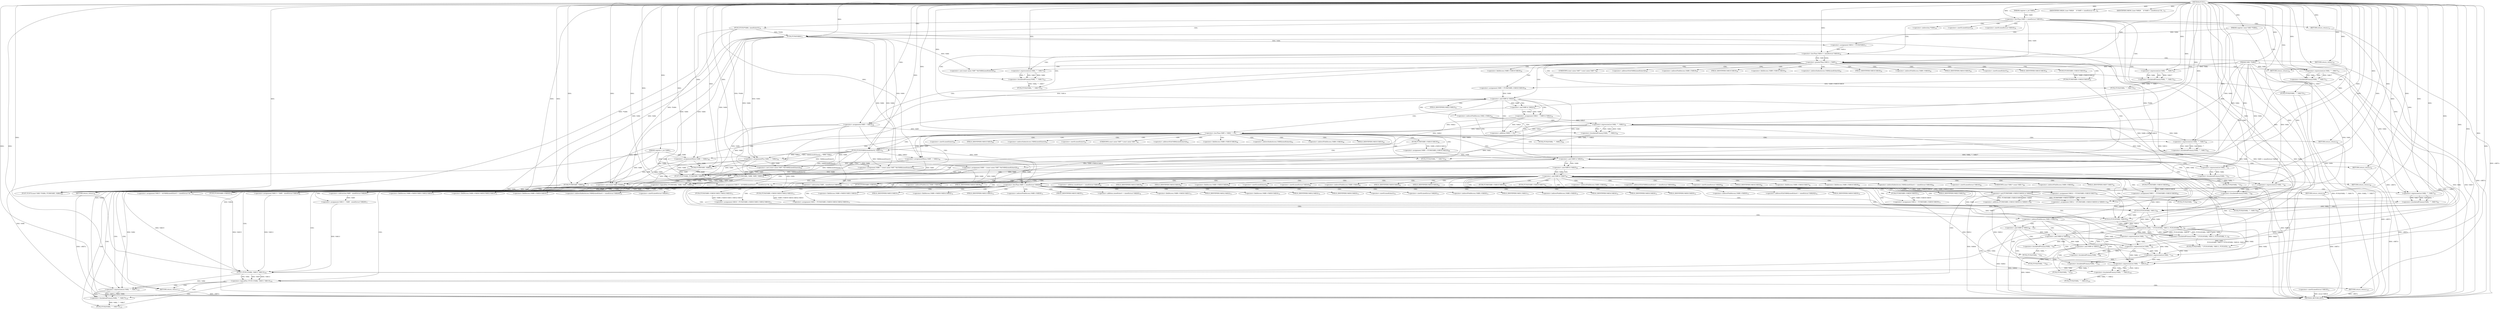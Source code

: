 digraph "FUN1" {  
"8" [label = <(METHOD,FUN1)<SUB>1</SUB>> ]
"402" [label = <(METHOD_RETURN,ANY)<SUB>1</SUB>> ]
"9" [label = <(PARAM,VAR1 *VAR2)<SUB>1</SUB>> ]
"10" [label = <(PARAM,register const VAR3 *VAR4)<SUB>2</SUB>> ]
"11" [label = <(PARAM,register u_int VAR5)<SUB>2</SUB>> ]
"12" [label = <(PARAM,register u_int VAR6)<SUB>3</SUB>> ]
"35" [label = <(FUN3,FUN3(*VAR4, sizeof(short)))<SUB>16</SUB>> ]
"40" [label = <(&lt;operator&gt;.assignment,VAR14 = FUN4(VAR4))<SUB>17</SUB>> ]
"69" [label = <(&lt;operator&gt;.assignment,VAR5 = VAR14)<SUB>26</SUB>> ]
"72" [label = <(&lt;operator&gt;.assignment,VAR8 = (const union VAR7 *)&amp;(VAR4[sizeof(short)]))<SUB>28</SUB>> ]
"81" [label = <(FUN5,FUN5(VAR8-&gt;VAR18.VAR19))<SUB>29</SUB>> ]
"87" [label = <(&lt;operator&gt;.assignment,VAR9 = FUN6(VAR8-&gt;VAR18.VAR19))<SUB>30</SUB>> ]
"332" [label = <(FUN2,FUN2((VAR2, &quot;&quot;,
			FUN10(VAR2, VAR11), FUN10(VA...)<SUB>93</SUB>> ]
"393" [label = <(RETURN,return;,return;)<SUB>107</SUB>> ]
"395" [label = <(FUN2,FUN2((VAR2, &quot;&quot;, VAR17)))<SUB>110</SUB>> ]
"401" [label = <(RETURN,return;,return;)<SUB>111</SUB>> ]
"23" [label = <(&lt;operator&gt;.lessThan,VAR5 &lt; sizeof(struct VAR16))<SUB>11</SUB>> ]
"45" [label = <(&lt;operator&gt;.lessThan,VAR14 &lt; sizeof(struct VAR16))<SUB>18</SUB>> ]
"58" [label = <(&lt;operator&gt;.greaterThan,VAR14 &gt; VAR5)<SUB>22</SUB>> ]
"96" [label = <(&lt;operator&gt;.and,VAR9 &amp; VAR20)<SUB>32</SUB>> ]
"164" [label = <(&lt;operator&gt;.and,VAR9 &amp; VAR24)<SUB>51</SUB>> ]
"180" [label = <(&lt;operator&gt;.and,VAR9 &amp; VAR25)<SUB>58</SUB>> ]
"195" [label = <(&lt;operator&gt;.and,VAR9 &amp; VAR27)<SUB>64</SUB>> ]
"386" [label = <(&lt;operator&gt;.logicalNot,!FUN11(VAR2, VAR15, VAR13))<SUB>105</SUB>> ]
"28" [label = <(FUN2,FUN2((VAR2, &quot;&quot;, VAR17)))<SUB>12</SUB>> ]
"34" [label = <(RETURN,return;,return;)<SUB>13</SUB>> ]
"42" [label = <(FUN4,FUN4(VAR4))<SUB>17</SUB>> ]
"50" [label = <(FUN2,FUN2((VAR2, &quot;&quot;, VAR17)))<SUB>19</SUB>> ]
"56" [label = <(RETURN,return;,return;)<SUB>20</SUB>> ]
"62" [label = <(FUN2,FUN2((VAR2, &quot;&quot;, VAR17)))<SUB>23</SUB>> ]
"68" [label = <(RETURN,return;,return;)<SUB>24</SUB>> ]
"74" [label = <(&lt;operator&gt;.cast,(const union VAR7 *)&amp;(VAR4[sizeof(short)]))<SUB>28</SUB>> ]
"89" [label = <(FUN6,FUN6(VAR8-&gt;VAR18.VAR19))<SUB>30</SUB>> ]
"101" [label = <(&lt;operator&gt;.assignment,VAR21 = VAR9 &amp; VAR22)<SUB>34</SUB>> ]
"131" [label = <(FUN3,FUN3(VAR4[sizeof(short)], VAR21))<SUB>41</SUB>> ]
"137" [label = <(&lt;operator&gt;.assignmentPlus,VAR4 += VAR21)<SUB>42</SUB>> ]
"140" [label = <(&lt;operator&gt;.assignmentMinus,VAR5 -= VAR21)<SUB>43</SUB>> ]
"143" [label = <(&lt;operator&gt;.assignmentMinus,VAR6 -= VAR21)<SUB>44</SUB>> ]
"146" [label = <(&lt;operator&gt;.assignment,VAR8 = (const union VAR7 *)&amp;(VAR4[sizeof(short)]))<SUB>45</SUB>> ]
"155" [label = <(&lt;operator&gt;.assignment,VAR9 = FUN6(VAR8-&gt;VAR18.VAR19))<SUB>48</SUB>> ]
"168" [label = <(FUN2,FUN2((VAR2, &quot;&quot;)))<SUB>52</SUB>> ]
"173" [label = <(FUN7,FUN7(VAR4, FUN8(VAR5, VAR6)))<SUB>53</SUB>> ]
"178" [label = <(RETURN,return;,return;)<SUB>54</SUB>> ]
"193" [label = <(RETURN,return;,return;)<SUB>61</SUB>> ]
"200" [label = <(IDENTIFIER,VAR28,{
	case VAR28:
	    if (VAR5 &lt; sizeof(struct VA...)<SUB>65</SUB>> ]
"214" [label = <(FUN5,FUN5(VAR8-&gt;VAR30))<SUB>70</SUB>> ]
"218" [label = <(&lt;operator&gt;.assignment,VAR10 =
		FUN4(VAR8-&gt;VAR30.VAR31.VAR32.VAR33))<SUB>71</SUB>> ]
"230" [label = <(&lt;operator&gt;.assignment,VAR11 =
		FUN4(VAR8-&gt;VAR30.VAR34.VAR32.VAR33))<SUB>73</SUB>> ]
"242" [label = <(&lt;operator&gt;.assignment,VAR12 = FUN6(VAR8-&gt;VAR30.VAR35))<SUB>75</SUB>> ]
"250" [label = <(&lt;operator&gt;.assignment,VAR15 = &amp;(VAR4[sizeof(short) + sizeof(struct VA...)<SUB>76</SUB>> ]
"260" [label = <(&lt;operator&gt;.assignment,VAR13 = VAR5 - sizeof(struct VAR29))<SUB>77</SUB>> ]
"268" [label = <(IDENTIFIER,VAR36,{
	case VAR28:
	    if (VAR5 &lt; sizeof(struct VA...)<SUB>79</SUB>> ]
"269" [label = <(FUN5,FUN5(VAR8-&gt;VAR18))<SUB>80</SUB>> ]
"273" [label = <(&lt;operator&gt;.assignment,VAR10 = FUN4(VAR8-&gt;VAR18.VAR37))<SUB>81</SUB>> ]
"281" [label = <(&lt;operator&gt;.assignment,VAR11 = FUN4(VAR8-&gt;VAR18.VAR38))<SUB>82</SUB>> ]
"289" [label = <(&lt;operator&gt;.assignment,VAR12 = (FUN6(VAR8-&gt;VAR18.VAR39) &amp; VAR40)+1)<SUB>83</SUB>> ]
"301" [label = <(&lt;operator&gt;.assignment,VAR15 = &amp;(VAR4[sizeof(short) + sizeof(struct VA...)<SUB>84</SUB>> ]
"311" [label = <(&lt;operator&gt;.assignment,VAR13 = VAR5 - sizeof(struct VAR16))<SUB>85</SUB>> ]
"319" [label = <(FUN2,FUN2((VAR2, &quot;&quot;)))<SUB>88</SUB>> ]
"324" [label = <(FUN7,FUN7((const VAR3 *)VAR4, FUN8(VAR5, VAR6)))<SUB>89</SUB>> ]
"331" [label = <(RETURN,return;,return;)<SUB>90</SUB>> ]
"333" [label = <(&lt;operator&gt;.bracketedPrimary,(VAR2, &quot;&quot;,
			FUN10(VAR2, VAR11), FUN10(VAR2, V...)<SUB>93</SUB>> ]
"379" [label = <(FUN2,FUN2((VAR2, &quot;&quot;, VAR12)))<SUB>102</SUB>> ]
"396" [label = <(&lt;operator&gt;.bracketedPrimary,(VAR2, &quot;&quot;, VAR17))<SUB>110</SUB>> ]
"25" [label = <(&lt;operator&gt;.sizeOf,sizeof(struct VAR16))<SUB>11</SUB>> ]
"118" [label = <(&lt;operator&gt;.lessThan,VAR5 &lt; VAR21 + 2)<SUB>37</SUB>> ]
"185" [label = <(&lt;operator&gt;.logicalNot,!FUN9(VAR2, VAR8, VAR5, VAR6))<SUB>59</SUB>> ]
"202" [label = <(&lt;operator&gt;.lessThan,VAR5 &lt; sizeof(struct VAR29))<SUB>66</SUB>> ]
"334" [label = <(&lt;operator&gt;.expressionList,VAR2, &quot;&quot;,
			FUN10(VAR2, VAR11), FUN10(VAR2, VA...)<SUB>93</SUB>> ]
"350" [label = <(&lt;operator&gt;.and,VAR9 &amp; VAR41)<SUB>96</SUB>> ]
"360" [label = <(&lt;operator&gt;.and,VAR9 &amp; VAR42)<SUB>98</SUB>> ]
"370" [label = <(&lt;operator&gt;.and,VAR9 &amp; VAR43)<SUB>100</SUB>> ]
"387" [label = <(FUN11,FUN11(VAR2, VAR15, VAR13))<SUB>105</SUB>> ]
"397" [label = <(&lt;operator&gt;.expressionList,VAR2, &quot;&quot;, VAR17)<SUB>110</SUB>> ]
"29" [label = <(&lt;operator&gt;.bracketedPrimary,(VAR2, &quot;&quot;, VAR17))<SUB>12</SUB>> ]
"51" [label = <(&lt;operator&gt;.bracketedPrimary,(VAR2, &quot;&quot;, VAR17))<SUB>19</SUB>> ]
"63" [label = <(&lt;operator&gt;.bracketedPrimary,(VAR2, &quot;&quot;, VAR17))<SUB>23</SUB>> ]
"103" [label = <(&lt;operator&gt;.and,VAR9 &amp; VAR22)<SUB>34</SUB>> ]
"111" [label = <(FUN2,FUN2((VAR2, &quot;&quot;, VAR21)))<SUB>36</SUB>> ]
"124" [label = <(FUN2,FUN2((VAR2, &quot;&quot;, VAR17)))<SUB>38</SUB>> ]
"130" [label = <(RETURN,return;,return;)<SUB>39</SUB>> ]
"148" [label = <(&lt;operator&gt;.cast,(const union VAR7 *)&amp;(VAR4[sizeof(short)]))<SUB>45</SUB>> ]
"157" [label = <(FUN6,FUN6(VAR8-&gt;VAR18.VAR19))<SUB>48</SUB>> ]
"169" [label = <(&lt;operator&gt;.bracketedPrimary,(VAR2, &quot;&quot;))<SUB>52</SUB>> ]
"175" [label = <(FUN8,FUN8(VAR5, VAR6))<SUB>53</SUB>> ]
"207" [label = <(FUN2,FUN2((VAR2, &quot;&quot;, VAR17)))<SUB>67</SUB>> ]
"213" [label = <(RETURN,return;,return;)<SUB>68</SUB>> ]
"220" [label = <(FUN4,FUN4(VAR8-&gt;VAR30.VAR31.VAR32.VAR33))<SUB>72</SUB>> ]
"232" [label = <(FUN4,FUN4(VAR8-&gt;VAR30.VAR34.VAR32.VAR33))<SUB>74</SUB>> ]
"244" [label = <(FUN6,FUN6(VAR8-&gt;VAR30.VAR35))<SUB>75</SUB>> ]
"262" [label = <(&lt;operator&gt;.subtraction,VAR5 - sizeof(struct VAR29))<SUB>77</SUB>> ]
"275" [label = <(FUN4,FUN4(VAR8-&gt;VAR18.VAR37))<SUB>81</SUB>> ]
"283" [label = <(FUN4,FUN4(VAR8-&gt;VAR18.VAR38))<SUB>82</SUB>> ]
"291" [label = <(&lt;operator&gt;.addition,(FUN6(VAR8-&gt;VAR18.VAR39) &amp; VAR40)+1)<SUB>83</SUB>> ]
"313" [label = <(&lt;operator&gt;.subtraction,VAR5 - sizeof(struct VAR16))<SUB>85</SUB>> ]
"320" [label = <(&lt;operator&gt;.bracketedPrimary,(VAR2, &quot;&quot;))<SUB>88</SUB>> ]
"325" [label = <(&lt;operator&gt;.cast,(const VAR3 *)VAR4)<SUB>89</SUB>> ]
"328" [label = <(FUN8,FUN8(VAR5, VAR6))<SUB>89</SUB>> ]
"337" [label = <(FUN10,FUN10(VAR2, VAR11))<SUB>94</SUB>> ]
"340" [label = <(FUN10,FUN10(VAR2, VAR10))<SUB>94</SUB>> ]
"354" [label = <(FUN2,FUN2((VAR2, &quot;&quot;)))<SUB>97</SUB>> ]
"364" [label = <(FUN2,FUN2((VAR2, &quot;&quot;)))<SUB>99</SUB>> ]
"374" [label = <(FUN2,FUN2((VAR2, &quot;&quot;)))<SUB>101</SUB>> ]
"380" [label = <(&lt;operator&gt;.bracketedPrimary,(VAR2, &quot;&quot;, VAR12))<SUB>102</SUB>> ]
"30" [label = <(&lt;operator&gt;.expressionList,VAR2, &quot;&quot;, VAR17)<SUB>12</SUB>> ]
"52" [label = <(&lt;operator&gt;.expressionList,VAR2, &quot;&quot;, VAR17)<SUB>19</SUB>> ]
"64" [label = <(&lt;operator&gt;.expressionList,VAR2, &quot;&quot;, VAR17)<SUB>23</SUB>> ]
"120" [label = <(&lt;operator&gt;.addition,VAR21 + 2)<SUB>37</SUB>> ]
"170" [label = <(&lt;operator&gt;.expressionList,VAR2, &quot;&quot;)<SUB>52</SUB>> ]
"186" [label = <(FUN9,FUN9(VAR2, VAR8, VAR5, VAR6))<SUB>59</SUB>> ]
"292" [label = <(&lt;operator&gt;.and,FUN6(VAR8-&gt;VAR18.VAR39) &amp; VAR40)<SUB>83</SUB>> ]
"321" [label = <(&lt;operator&gt;.expressionList,VAR2, &quot;&quot;)<SUB>88</SUB>> ]
"381" [label = <(&lt;operator&gt;.expressionList,VAR2, &quot;&quot;, VAR12)<SUB>102</SUB>> ]
"112" [label = <(&lt;operator&gt;.bracketedPrimary,(VAR2, &quot;&quot;, VAR21))<SUB>36</SUB>> ]
"125" [label = <(&lt;operator&gt;.bracketedPrimary,(VAR2, &quot;&quot;, VAR17))<SUB>38</SUB>> ]
"208" [label = <(&lt;operator&gt;.bracketedPrimary,(VAR2, &quot;&quot;, VAR17))<SUB>67</SUB>> ]
"293" [label = <(FUN6,FUN6(VAR8-&gt;VAR18.VAR39))<SUB>83</SUB>> ]
"355" [label = <(&lt;operator&gt;.bracketedPrimary,(VAR2, &quot;&quot;))<SUB>97</SUB>> ]
"365" [label = <(&lt;operator&gt;.bracketedPrimary,(VAR2, &quot;&quot;))<SUB>99</SUB>> ]
"375" [label = <(&lt;operator&gt;.bracketedPrimary,(VAR2, &quot;&quot;))<SUB>101</SUB>> ]
"113" [label = <(&lt;operator&gt;.expressionList,VAR2, &quot;&quot;, VAR21)<SUB>36</SUB>> ]
"126" [label = <(&lt;operator&gt;.expressionList,VAR2, &quot;&quot;, VAR17)<SUB>38</SUB>> ]
"209" [label = <(&lt;operator&gt;.expressionList,VAR2, &quot;&quot;, VAR17)<SUB>67</SUB>> ]
"356" [label = <(&lt;operator&gt;.expressionList,VAR2, &quot;&quot;)<SUB>97</SUB>> ]
"366" [label = <(&lt;operator&gt;.expressionList,VAR2, &quot;&quot;)<SUB>99</SUB>> ]
"376" [label = <(&lt;operator&gt;.expressionList,VAR2, &quot;&quot;)<SUB>101</SUB>> ]
"36" [label = <(&lt;operator&gt;.indirection,*VAR4)<SUB>16</SUB>> ]
"38" [label = <(&lt;operator&gt;.sizeOf,sizeof(short))<SUB>16</SUB>> ]
"82" [label = <(&lt;operator&gt;.fieldAccess,VAR8-&gt;VAR18.VAR19)<SUB>29</SUB>> ]
"345" [label = <(&lt;operator&gt;.indirectFieldAccess,VAR2-&gt;VAR23)<SUB>95</SUB>> ]
"47" [label = <(&lt;operator&gt;.sizeOf,sizeof(struct VAR16))<SUB>18</SUB>> ]
"75" [label = <(UNKNOWN,const union VAR7 *,const union VAR7 *)<SUB>28</SUB>> ]
"76" [label = <(&lt;operator&gt;.addressOf,&amp;(VAR4[sizeof(short)]))<SUB>28</SUB>> ]
"83" [label = <(&lt;operator&gt;.indirectFieldAccess,VAR8-&gt;VAR18)<SUB>29</SUB>> ]
"86" [label = <(FIELD_IDENTIFIER,VAR19,VAR19)<SUB>29</SUB>> ]
"90" [label = <(&lt;operator&gt;.fieldAccess,VAR8-&gt;VAR18.VAR19)<SUB>30</SUB>> ]
"347" [label = <(FIELD_IDENTIFIER,VAR23,VAR23)<SUB>95</SUB>> ]
"77" [label = <(&lt;operator&gt;.indirectIndexAccess,VAR4[sizeof(short)])<SUB>28</SUB>> ]
"85" [label = <(FIELD_IDENTIFIER,VAR18,VAR18)<SUB>29</SUB>> ]
"91" [label = <(&lt;operator&gt;.indirectFieldAccess,VAR8-&gt;VAR18)<SUB>30</SUB>> ]
"94" [label = <(FIELD_IDENTIFIER,VAR19,VAR19)<SUB>30</SUB>> ]
"107" [label = <(&lt;operator&gt;.indirectFieldAccess,VAR2-&gt;VAR23)<SUB>35</SUB>> ]
"132" [label = <(&lt;operator&gt;.indirectIndexAccess,VAR4[sizeof(short)])<SUB>41</SUB>> ]
"215" [label = <(&lt;operator&gt;.indirectFieldAccess,VAR8-&gt;VAR30)<SUB>70</SUB>> ]
"252" [label = <(&lt;operator&gt;.addressOf,&amp;(VAR4[sizeof(short) + sizeof(struct VAR29)]))<SUB>76</SUB>> ]
"270" [label = <(&lt;operator&gt;.indirectFieldAccess,VAR8-&gt;VAR18)<SUB>80</SUB>> ]
"303" [label = <(&lt;operator&gt;.addressOf,&amp;(VAR4[sizeof(short) + sizeof(struct VAR16)]))<SUB>84</SUB>> ]
"79" [label = <(&lt;operator&gt;.sizeOf,sizeof(short))<SUB>28</SUB>> ]
"93" [label = <(FIELD_IDENTIFIER,VAR18,VAR18)<SUB>30</SUB>> ]
"109" [label = <(FIELD_IDENTIFIER,VAR23,VAR23)<SUB>35</SUB>> ]
"134" [label = <(&lt;operator&gt;.sizeOf,sizeof(short))<SUB>41</SUB>> ]
"149" [label = <(UNKNOWN,const union VAR7 *,const union VAR7 *)<SUB>45</SUB>> ]
"150" [label = <(&lt;operator&gt;.addressOf,&amp;(VAR4[sizeof(short)]))<SUB>45</SUB>> ]
"158" [label = <(&lt;operator&gt;.fieldAccess,VAR8-&gt;VAR18.VAR19)<SUB>48</SUB>> ]
"204" [label = <(&lt;operator&gt;.sizeOf,sizeof(struct VAR29))<SUB>66</SUB>> ]
"217" [label = <(FIELD_IDENTIFIER,VAR30,VAR30)<SUB>70</SUB>> ]
"221" [label = <(&lt;operator&gt;.fieldAccess,VAR8-&gt;VAR30.VAR31.VAR32.VAR33)<SUB>72</SUB>> ]
"233" [label = <(&lt;operator&gt;.fieldAccess,VAR8-&gt;VAR30.VAR34.VAR32.VAR33)<SUB>74</SUB>> ]
"245" [label = <(&lt;operator&gt;.fieldAccess,VAR8-&gt;VAR30.VAR35)<SUB>75</SUB>> ]
"253" [label = <(&lt;operator&gt;.indirectIndexAccess,VAR4[sizeof(short) + sizeof(struct VAR29)])<SUB>76</SUB>> ]
"264" [label = <(&lt;operator&gt;.sizeOf,sizeof(struct VAR29))<SUB>77</SUB>> ]
"272" [label = <(FIELD_IDENTIFIER,VAR18,VAR18)<SUB>80</SUB>> ]
"276" [label = <(&lt;operator&gt;.fieldAccess,VAR8-&gt;VAR18.VAR37)<SUB>81</SUB>> ]
"284" [label = <(&lt;operator&gt;.fieldAccess,VAR8-&gt;VAR18.VAR38)<SUB>82</SUB>> ]
"304" [label = <(&lt;operator&gt;.indirectIndexAccess,VAR4[sizeof(short) + sizeof(struct VAR16)])<SUB>84</SUB>> ]
"315" [label = <(&lt;operator&gt;.sizeOf,sizeof(struct VAR16))<SUB>85</SUB>> ]
"326" [label = <(UNKNOWN,const VAR3 *,const VAR3 *)<SUB>89</SUB>> ]
"151" [label = <(&lt;operator&gt;.indirectIndexAccess,VAR4[sizeof(short)])<SUB>45</SUB>> ]
"159" [label = <(&lt;operator&gt;.indirectFieldAccess,VAR8-&gt;VAR18)<SUB>48</SUB>> ]
"162" [label = <(FIELD_IDENTIFIER,VAR19,VAR19)<SUB>48</SUB>> ]
"222" [label = <(&lt;operator&gt;.fieldAccess,VAR8-&gt;VAR30.VAR31.VAR32)<SUB>72</SUB>> ]
"229" [label = <(FIELD_IDENTIFIER,VAR33,VAR33)<SUB>72</SUB>> ]
"234" [label = <(&lt;operator&gt;.fieldAccess,VAR8-&gt;VAR30.VAR34.VAR32)<SUB>74</SUB>> ]
"241" [label = <(FIELD_IDENTIFIER,VAR33,VAR33)<SUB>74</SUB>> ]
"246" [label = <(&lt;operator&gt;.indirectFieldAccess,VAR8-&gt;VAR30)<SUB>75</SUB>> ]
"249" [label = <(FIELD_IDENTIFIER,VAR35,VAR35)<SUB>75</SUB>> ]
"255" [label = <(&lt;operator&gt;.addition,sizeof(short) + sizeof(struct VAR29))<SUB>76</SUB>> ]
"277" [label = <(&lt;operator&gt;.indirectFieldAccess,VAR8-&gt;VAR18)<SUB>81</SUB>> ]
"280" [label = <(FIELD_IDENTIFIER,VAR37,VAR37)<SUB>81</SUB>> ]
"285" [label = <(&lt;operator&gt;.indirectFieldAccess,VAR8-&gt;VAR18)<SUB>82</SUB>> ]
"288" [label = <(FIELD_IDENTIFIER,VAR38,VAR38)<SUB>82</SUB>> ]
"306" [label = <(&lt;operator&gt;.addition,sizeof(short) + sizeof(struct VAR16))<SUB>84</SUB>> ]
"153" [label = <(&lt;operator&gt;.sizeOf,sizeof(short))<SUB>45</SUB>> ]
"161" [label = <(FIELD_IDENTIFIER,VAR18,VAR18)<SUB>48</SUB>> ]
"223" [label = <(&lt;operator&gt;.fieldAccess,VAR8-&gt;VAR30.VAR31)<SUB>72</SUB>> ]
"228" [label = <(FIELD_IDENTIFIER,VAR32,VAR32)<SUB>72</SUB>> ]
"235" [label = <(&lt;operator&gt;.fieldAccess,VAR8-&gt;VAR30.VAR34)<SUB>74</SUB>> ]
"240" [label = <(FIELD_IDENTIFIER,VAR32,VAR32)<SUB>74</SUB>> ]
"248" [label = <(FIELD_IDENTIFIER,VAR30,VAR30)<SUB>75</SUB>> ]
"256" [label = <(&lt;operator&gt;.sizeOf,sizeof(short))<SUB>76</SUB>> ]
"258" [label = <(&lt;operator&gt;.sizeOf,sizeof(struct VAR29))<SUB>76</SUB>> ]
"279" [label = <(FIELD_IDENTIFIER,VAR18,VAR18)<SUB>81</SUB>> ]
"287" [label = <(FIELD_IDENTIFIER,VAR18,VAR18)<SUB>82</SUB>> ]
"294" [label = <(&lt;operator&gt;.fieldAccess,VAR8-&gt;VAR18.VAR39)<SUB>83</SUB>> ]
"307" [label = <(&lt;operator&gt;.sizeOf,sizeof(short))<SUB>84</SUB>> ]
"309" [label = <(&lt;operator&gt;.sizeOf,sizeof(struct VAR16))<SUB>84</SUB>> ]
"224" [label = <(&lt;operator&gt;.indirectFieldAccess,VAR8-&gt;VAR30)<SUB>72</SUB>> ]
"227" [label = <(FIELD_IDENTIFIER,VAR31,VAR31)<SUB>72</SUB>> ]
"236" [label = <(&lt;operator&gt;.indirectFieldAccess,VAR8-&gt;VAR30)<SUB>74</SUB>> ]
"239" [label = <(FIELD_IDENTIFIER,VAR34,VAR34)<SUB>74</SUB>> ]
"295" [label = <(&lt;operator&gt;.indirectFieldAccess,VAR8-&gt;VAR18)<SUB>83</SUB>> ]
"298" [label = <(FIELD_IDENTIFIER,VAR39,VAR39)<SUB>83</SUB>> ]
"226" [label = <(FIELD_IDENTIFIER,VAR30,VAR30)<SUB>72</SUB>> ]
"238" [label = <(FIELD_IDENTIFIER,VAR30,VAR30)<SUB>74</SUB>> ]
"297" [label = <(FIELD_IDENTIFIER,VAR18,VAR18)<SUB>83</SUB>> ]
  "130" -> "402"  [ label = "DDG: &lt;RET&gt;"] 
  "56" -> "402"  [ label = "DDG: &lt;RET&gt;"] 
  "213" -> "402"  [ label = "DDG: &lt;RET&gt;"] 
  "193" -> "402"  [ label = "DDG: &lt;RET&gt;"] 
  "178" -> "402"  [ label = "DDG: &lt;RET&gt;"] 
  "68" -> "402"  [ label = "DDG: &lt;RET&gt;"] 
  "393" -> "402"  [ label = "DDG: &lt;RET&gt;"] 
  "401" -> "402"  [ label = "DDG: &lt;RET&gt;"] 
  "34" -> "402"  [ label = "DDG: &lt;RET&gt;"] 
  "331" -> "402"  [ label = "DDG: &lt;RET&gt;"] 
  "10" -> "402"  [ label = "DDG: VAR4"] 
  "12" -> "402"  [ label = "DDG: VAR6"] 
  "23" -> "402"  [ label = "DDG: VAR5"] 
  "25" -> "402"  [ label = "DDG: struct VAR16"] 
  "23" -> "402"  [ label = "DDG: VAR5 &lt; sizeof(struct VAR16)"] 
  "30" -> "402"  [ label = "DDG: VAR2"] 
  "30" -> "402"  [ label = "DDG: VAR17"] 
  "29" -> "402"  [ label = "DDG: VAR2, &quot;&quot;, VAR17"] 
  "28" -> "402"  [ label = "DDG: (VAR2, &quot;&quot;, VAR17)"] 
  "28" -> "402"  [ label = "DDG: FUN2((VAR2, &quot;&quot;, VAR17))"] 
  "360" -> "402"  [ label = "DDG: VAR42"] 
  "96" -> "402"  [ label = "DDG: VAR20"] 
  "180" -> "402"  [ label = "DDG: VAR25"] 
  "103" -> "402"  [ label = "DDG: VAR22"] 
  "195" -> "402"  [ label = "DDG: VAR27"] 
  "164" -> "402"  [ label = "DDG: VAR24"] 
  "292" -> "402"  [ label = "DDG: VAR40"] 
  "370" -> "402"  [ label = "DDG: VAR43"] 
  "350" -> "402"  [ label = "DDG: VAR41"] 
  "8" -> "9"  [ label = "DDG: "] 
  "8" -> "10"  [ label = "DDG: "] 
  "8" -> "11"  [ label = "DDG: "] 
  "8" -> "12"  [ label = "DDG: "] 
  "42" -> "40"  [ label = "DDG: VAR4"] 
  "58" -> "69"  [ label = "DDG: VAR14"] 
  "8" -> "69"  [ label = "DDG: "] 
  "42" -> "72"  [ label = "DDG: VAR4"] 
  "89" -> "87"  [ label = "DDG: VAR8-&gt;VAR18.VAR19"] 
  "8" -> "393"  [ label = "DDG: "] 
  "8" -> "401"  [ label = "DDG: "] 
  "333" -> "332"  [ label = "DDG: VAR2, &quot;&quot;,
			FUN10(VAR2, VAR11), FUN10(VAR2, VAR10), VAR14"] 
  "396" -> "395"  [ label = "DDG: VAR2, &quot;&quot;, VAR17"] 
  "11" -> "23"  [ label = "DDG: VAR5"] 
  "8" -> "23"  [ label = "DDG: "] 
  "8" -> "34"  [ label = "DDG: "] 
  "10" -> "42"  [ label = "DDG: VAR4"] 
  "35" -> "42"  [ label = "DDG: *VAR4"] 
  "8" -> "42"  [ label = "DDG: "] 
  "40" -> "45"  [ label = "DDG: VAR14"] 
  "8" -> "45"  [ label = "DDG: "] 
  "8" -> "56"  [ label = "DDG: "] 
  "45" -> "58"  [ label = "DDG: VAR14"] 
  "8" -> "58"  [ label = "DDG: "] 
  "23" -> "58"  [ label = "DDG: VAR5"] 
  "8" -> "68"  [ label = "DDG: "] 
  "42" -> "74"  [ label = "DDG: VAR4"] 
  "81" -> "89"  [ label = "DDG: VAR8-&gt;VAR18.VAR19"] 
  "87" -> "96"  [ label = "DDG: VAR9"] 
  "8" -> "96"  [ label = "DDG: "] 
  "103" -> "101"  [ label = "DDG: VAR9"] 
  "103" -> "101"  [ label = "DDG: VAR22"] 
  "131" -> "137"  [ label = "DDG: VAR21"] 
  "8" -> "137"  [ label = "DDG: "] 
  "8" -> "140"  [ label = "DDG: "] 
  "131" -> "140"  [ label = "DDG: VAR21"] 
  "8" -> "143"  [ label = "DDG: "] 
  "131" -> "143"  [ label = "DDG: VAR21"] 
  "131" -> "146"  [ label = "DDG: VAR4[sizeof(short)]"] 
  "137" -> "146"  [ label = "DDG: VAR4"] 
  "42" -> "146"  [ label = "DDG: VAR4"] 
  "157" -> "155"  [ label = "DDG: VAR8-&gt;VAR18.VAR19"] 
  "96" -> "164"  [ label = "DDG: VAR9"] 
  "155" -> "164"  [ label = "DDG: VAR9"] 
  "8" -> "164"  [ label = "DDG: "] 
  "8" -> "178"  [ label = "DDG: "] 
  "164" -> "180"  [ label = "DDG: VAR9"] 
  "8" -> "180"  [ label = "DDG: "] 
  "8" -> "193"  [ label = "DDG: "] 
  "180" -> "195"  [ label = "DDG: VAR9"] 
  "8" -> "195"  [ label = "DDG: "] 
  "8" -> "200"  [ label = "DDG: "] 
  "220" -> "218"  [ label = "DDG: VAR8-&gt;VAR30.VAR31.VAR32.VAR33"] 
  "232" -> "230"  [ label = "DDG: VAR8-&gt;VAR30.VAR34.VAR32.VAR33"] 
  "244" -> "242"  [ label = "DDG: VAR8-&gt;VAR30.VAR35"] 
  "42" -> "250"  [ label = "DDG: VAR4"] 
  "137" -> "250"  [ label = "DDG: VAR4"] 
  "262" -> "260"  [ label = "DDG: VAR5"] 
  "8" -> "268"  [ label = "DDG: "] 
  "275" -> "273"  [ label = "DDG: VAR8-&gt;VAR18.VAR37"] 
  "283" -> "281"  [ label = "DDG: VAR8-&gt;VAR18.VAR38"] 
  "292" -> "289"  [ label = "DDG: FUN6(VAR8-&gt;VAR18.VAR39)"] 
  "292" -> "289"  [ label = "DDG: VAR40"] 
  "8" -> "289"  [ label = "DDG: "] 
  "42" -> "301"  [ label = "DDG: VAR4"] 
  "137" -> "301"  [ label = "DDG: VAR4"] 
  "313" -> "311"  [ label = "DDG: VAR5"] 
  "8" -> "331"  [ label = "DDG: "] 
  "334" -> "333"  [ label = "DDG: FUN10(VAR2, VAR11)"] 
  "334" -> "333"  [ label = "DDG: VAR2"] 
  "334" -> "333"  [ label = "DDG: &quot;&quot;"] 
  "334" -> "333"  [ label = "DDG: VAR14"] 
  "334" -> "333"  [ label = "DDG: FUN10(VAR2, VAR10)"] 
  "387" -> "386"  [ label = "DDG: VAR2"] 
  "387" -> "386"  [ label = "DDG: VAR15"] 
  "387" -> "386"  [ label = "DDG: VAR13"] 
  "397" -> "396"  [ label = "DDG: VAR2"] 
  "397" -> "396"  [ label = "DDG: &quot;&quot;"] 
  "397" -> "396"  [ label = "DDG: VAR17"] 
  "29" -> "28"  [ label = "DDG: VAR2, &quot;&quot;, VAR17"] 
  "51" -> "50"  [ label = "DDG: VAR2, &quot;&quot;, VAR17"] 
  "63" -> "62"  [ label = "DDG: VAR2, &quot;&quot;, VAR17"] 
  "42" -> "131"  [ label = "DDG: VAR4"] 
  "8" -> "131"  [ label = "DDG: "] 
  "101" -> "131"  [ label = "DDG: VAR21"] 
  "113" -> "131"  [ label = "DDG: VAR21"] 
  "35" -> "137"  [ label = "DDG: *VAR4"] 
  "42" -> "137"  [ label = "DDG: VAR4"] 
  "131" -> "137"  [ label = "DDG: VAR4[sizeof(short)]"] 
  "118" -> "140"  [ label = "DDG: VAR5"] 
  "12" -> "143"  [ label = "DDG: VAR6"] 
  "169" -> "168"  [ label = "DDG: VAR2, &quot;&quot;"] 
  "35" -> "173"  [ label = "DDG: *VAR4"] 
  "42" -> "173"  [ label = "DDG: VAR4"] 
  "131" -> "173"  [ label = "DDG: VAR4[sizeof(short)]"] 
  "137" -> "173"  [ label = "DDG: VAR4"] 
  "8" -> "173"  [ label = "DDG: "] 
  "175" -> "173"  [ label = "DDG: VAR5"] 
  "175" -> "173"  [ label = "DDG: VAR6"] 
  "72" -> "214"  [ label = "DDG: VAR8"] 
  "146" -> "214"  [ label = "DDG: VAR8"] 
  "72" -> "269"  [ label = "DDG: VAR8"] 
  "89" -> "269"  [ label = "DDG: VAR8-&gt;VAR18.VAR19"] 
  "146" -> "269"  [ label = "DDG: VAR8"] 
  "157" -> "269"  [ label = "DDG: VAR8-&gt;VAR18.VAR19"] 
  "320" -> "319"  [ label = "DDG: VAR2, &quot;&quot;"] 
  "35" -> "324"  [ label = "DDG: *VAR4"] 
  "42" -> "324"  [ label = "DDG: VAR4"] 
  "131" -> "324"  [ label = "DDG: VAR4[sizeof(short)]"] 
  "137" -> "324"  [ label = "DDG: VAR4"] 
  "8" -> "324"  [ label = "DDG: "] 
  "328" -> "324"  [ label = "DDG: VAR5"] 
  "328" -> "324"  [ label = "DDG: VAR6"] 
  "340" -> "334"  [ label = "DDG: VAR2"] 
  "8" -> "334"  [ label = "DDG: "] 
  "337" -> "334"  [ label = "DDG: VAR2"] 
  "337" -> "334"  [ label = "DDG: VAR11"] 
  "340" -> "334"  [ label = "DDG: VAR10"] 
  "58" -> "334"  [ label = "DDG: VAR14"] 
  "380" -> "379"  [ label = "DDG: VAR2, &quot;&quot;, VAR12"] 
  "334" -> "387"  [ label = "DDG: VAR2"] 
  "381" -> "387"  [ label = "DDG: VAR2"] 
  "8" -> "387"  [ label = "DDG: "] 
  "301" -> "387"  [ label = "DDG: VAR15"] 
  "250" -> "387"  [ label = "DDG: VAR15"] 
  "311" -> "387"  [ label = "DDG: VAR13"] 
  "260" -> "387"  [ label = "DDG: VAR13"] 
  "387" -> "397"  [ label = "DDG: VAR2"] 
  "186" -> "397"  [ label = "DDG: VAR2"] 
  "8" -> "397"  [ label = "DDG: "] 
  "30" -> "29"  [ label = "DDG: VAR2"] 
  "30" -> "29"  [ label = "DDG: &quot;&quot;"] 
  "30" -> "29"  [ label = "DDG: VAR17"] 
  "52" -> "51"  [ label = "DDG: VAR2"] 
  "52" -> "51"  [ label = "DDG: &quot;&quot;"] 
  "52" -> "51"  [ label = "DDG: VAR17"] 
  "64" -> "63"  [ label = "DDG: VAR2"] 
  "64" -> "63"  [ label = "DDG: &quot;&quot;"] 
  "64" -> "63"  [ label = "DDG: VAR17"] 
  "96" -> "103"  [ label = "DDG: VAR9"] 
  "8" -> "103"  [ label = "DDG: "] 
  "69" -> "118"  [ label = "DDG: VAR5"] 
  "8" -> "118"  [ label = "DDG: "] 
  "101" -> "118"  [ label = "DDG: VAR21"] 
  "113" -> "118"  [ label = "DDG: VAR21"] 
  "8" -> "130"  [ label = "DDG: "] 
  "131" -> "148"  [ label = "DDG: VAR4[sizeof(short)]"] 
  "137" -> "148"  [ label = "DDG: VAR4"] 
  "42" -> "148"  [ label = "DDG: VAR4"] 
  "170" -> "169"  [ label = "DDG: VAR2"] 
  "170" -> "169"  [ label = "DDG: &quot;&quot;"] 
  "69" -> "175"  [ label = "DDG: VAR5"] 
  "140" -> "175"  [ label = "DDG: VAR5"] 
  "8" -> "175"  [ label = "DDG: "] 
  "12" -> "175"  [ label = "DDG: VAR6"] 
  "143" -> "175"  [ label = "DDG: VAR6"] 
  "186" -> "185"  [ label = "DDG: VAR2"] 
  "186" -> "185"  [ label = "DDG: VAR8"] 
  "186" -> "185"  [ label = "DDG: VAR5"] 
  "186" -> "185"  [ label = "DDG: VAR6"] 
  "69" -> "202"  [ label = "DDG: VAR5"] 
  "140" -> "202"  [ label = "DDG: VAR5"] 
  "8" -> "202"  [ label = "DDG: "] 
  "8" -> "213"  [ label = "DDG: "] 
  "202" -> "262"  [ label = "DDG: VAR5"] 
  "8" -> "262"  [ label = "DDG: "] 
  "292" -> "291"  [ label = "DDG: FUN6(VAR8-&gt;VAR18.VAR39)"] 
  "292" -> "291"  [ label = "DDG: VAR40"] 
  "8" -> "291"  [ label = "DDG: "] 
  "69" -> "313"  [ label = "DDG: VAR5"] 
  "140" -> "313"  [ label = "DDG: VAR5"] 
  "8" -> "313"  [ label = "DDG: "] 
  "321" -> "320"  [ label = "DDG: VAR2"] 
  "321" -> "320"  [ label = "DDG: &quot;&quot;"] 
  "35" -> "325"  [ label = "DDG: *VAR4"] 
  "42" -> "325"  [ label = "DDG: VAR4"] 
  "131" -> "325"  [ label = "DDG: VAR4[sizeof(short)]"] 
  "137" -> "325"  [ label = "DDG: VAR4"] 
  "8" -> "325"  [ label = "DDG: "] 
  "69" -> "328"  [ label = "DDG: VAR5"] 
  "140" -> "328"  [ label = "DDG: VAR5"] 
  "8" -> "328"  [ label = "DDG: "] 
  "12" -> "328"  [ label = "DDG: VAR6"] 
  "143" -> "328"  [ label = "DDG: VAR6"] 
  "9" -> "337"  [ label = "DDG: VAR2"] 
  "113" -> "337"  [ label = "DDG: VAR2"] 
  "8" -> "337"  [ label = "DDG: "] 
  "281" -> "337"  [ label = "DDG: VAR11"] 
  "230" -> "337"  [ label = "DDG: VAR11"] 
  "337" -> "340"  [ label = "DDG: VAR2"] 
  "8" -> "340"  [ label = "DDG: "] 
  "273" -> "340"  [ label = "DDG: VAR10"] 
  "218" -> "340"  [ label = "DDG: VAR10"] 
  "195" -> "350"  [ label = "DDG: VAR9"] 
  "8" -> "350"  [ label = "DDG: "] 
  "350" -> "360"  [ label = "DDG: VAR9"] 
  "8" -> "360"  [ label = "DDG: "] 
  "360" -> "370"  [ label = "DDG: VAR9"] 
  "8" -> "370"  [ label = "DDG: "] 
  "381" -> "380"  [ label = "DDG: VAR2"] 
  "381" -> "380"  [ label = "DDG: &quot;&quot;"] 
  "381" -> "380"  [ label = "DDG: VAR12"] 
  "9" -> "30"  [ label = "DDG: VAR2"] 
  "8" -> "30"  [ label = "DDG: "] 
  "9" -> "52"  [ label = "DDG: VAR2"] 
  "8" -> "52"  [ label = "DDG: "] 
  "9" -> "64"  [ label = "DDG: VAR2"] 
  "8" -> "64"  [ label = "DDG: "] 
  "112" -> "111"  [ label = "DDG: VAR2, &quot;&quot;, VAR21"] 
  "101" -> "120"  [ label = "DDG: VAR21"] 
  "113" -> "120"  [ label = "DDG: VAR21"] 
  "8" -> "120"  [ label = "DDG: "] 
  "125" -> "124"  [ label = "DDG: VAR2, &quot;&quot;, VAR17"] 
  "9" -> "170"  [ label = "DDG: VAR2"] 
  "113" -> "170"  [ label = "DDG: VAR2"] 
  "8" -> "170"  [ label = "DDG: "] 
  "9" -> "186"  [ label = "DDG: VAR2"] 
  "113" -> "186"  [ label = "DDG: VAR2"] 
  "8" -> "186"  [ label = "DDG: "] 
  "72" -> "186"  [ label = "DDG: VAR8"] 
  "146" -> "186"  [ label = "DDG: VAR8"] 
  "69" -> "186"  [ label = "DDG: VAR5"] 
  "140" -> "186"  [ label = "DDG: VAR5"] 
  "12" -> "186"  [ label = "DDG: VAR6"] 
  "143" -> "186"  [ label = "DDG: VAR6"] 
  "208" -> "207"  [ label = "DDG: VAR2, &quot;&quot;, VAR17"] 
  "293" -> "292"  [ label = "DDG: VAR8-&gt;VAR18.VAR39"] 
  "8" -> "292"  [ label = "DDG: "] 
  "9" -> "321"  [ label = "DDG: VAR2"] 
  "113" -> "321"  [ label = "DDG: VAR2"] 
  "8" -> "321"  [ label = "DDG: "] 
  "355" -> "354"  [ label = "DDG: VAR2, &quot;&quot;"] 
  "365" -> "364"  [ label = "DDG: VAR2, &quot;&quot;"] 
  "375" -> "374"  [ label = "DDG: VAR2, &quot;&quot;"] 
  "334" -> "381"  [ label = "DDG: VAR2"] 
  "356" -> "381"  [ label = "DDG: VAR2"] 
  "366" -> "381"  [ label = "DDG: VAR2"] 
  "376" -> "381"  [ label = "DDG: VAR2"] 
  "8" -> "381"  [ label = "DDG: "] 
  "289" -> "381"  [ label = "DDG: VAR12"] 
  "242" -> "381"  [ label = "DDG: VAR12"] 
  "113" -> "112"  [ label = "DDG: VAR2"] 
  "113" -> "112"  [ label = "DDG: &quot;&quot;"] 
  "113" -> "112"  [ label = "DDG: VAR21"] 
  "126" -> "125"  [ label = "DDG: VAR2"] 
  "126" -> "125"  [ label = "DDG: &quot;&quot;"] 
  "126" -> "125"  [ label = "DDG: VAR17"] 
  "209" -> "208"  [ label = "DDG: VAR2"] 
  "209" -> "208"  [ label = "DDG: &quot;&quot;"] 
  "209" -> "208"  [ label = "DDG: VAR17"] 
  "356" -> "355"  [ label = "DDG: VAR2"] 
  "356" -> "355"  [ label = "DDG: &quot;&quot;"] 
  "366" -> "365"  [ label = "DDG: VAR2"] 
  "366" -> "365"  [ label = "DDG: &quot;&quot;"] 
  "376" -> "375"  [ label = "DDG: VAR2"] 
  "376" -> "375"  [ label = "DDG: &quot;&quot;"] 
  "9" -> "113"  [ label = "DDG: VAR2"] 
  "8" -> "113"  [ label = "DDG: "] 
  "101" -> "113"  [ label = "DDG: VAR21"] 
  "9" -> "126"  [ label = "DDG: VAR2"] 
  "113" -> "126"  [ label = "DDG: VAR2"] 
  "8" -> "126"  [ label = "DDG: "] 
  "9" -> "209"  [ label = "DDG: VAR2"] 
  "113" -> "209"  [ label = "DDG: VAR2"] 
  "8" -> "209"  [ label = "DDG: "] 
  "334" -> "356"  [ label = "DDG: VAR2"] 
  "8" -> "356"  [ label = "DDG: "] 
  "334" -> "366"  [ label = "DDG: VAR2"] 
  "356" -> "366"  [ label = "DDG: VAR2"] 
  "8" -> "366"  [ label = "DDG: "] 
  "334" -> "376"  [ label = "DDG: VAR2"] 
  "356" -> "376"  [ label = "DDG: VAR2"] 
  "366" -> "376"  [ label = "DDG: VAR2"] 
  "8" -> "376"  [ label = "DDG: "] 
  "23" -> "30"  [ label = "CDG: "] 
  "23" -> "34"  [ label = "CDG: "] 
  "23" -> "42"  [ label = "CDG: "] 
  "23" -> "38"  [ label = "CDG: "] 
  "23" -> "40"  [ label = "CDG: "] 
  "23" -> "36"  [ label = "CDG: "] 
  "23" -> "28"  [ label = "CDG: "] 
  "23" -> "29"  [ label = "CDG: "] 
  "23" -> "35"  [ label = "CDG: "] 
  "23" -> "47"  [ label = "CDG: "] 
  "23" -> "45"  [ label = "CDG: "] 
  "45" -> "52"  [ label = "CDG: "] 
  "45" -> "50"  [ label = "CDG: "] 
  "45" -> "51"  [ label = "CDG: "] 
  "45" -> "56"  [ label = "CDG: "] 
  "45" -> "58"  [ label = "CDG: "] 
  "58" -> "68"  [ label = "CDG: "] 
  "58" -> "74"  [ label = "CDG: "] 
  "58" -> "76"  [ label = "CDG: "] 
  "58" -> "93"  [ label = "CDG: "] 
  "58" -> "86"  [ label = "CDG: "] 
  "58" -> "72"  [ label = "CDG: "] 
  "58" -> "94"  [ label = "CDG: "] 
  "58" -> "96"  [ label = "CDG: "] 
  "58" -> "77"  [ label = "CDG: "] 
  "58" -> "64"  [ label = "CDG: "] 
  "58" -> "75"  [ label = "CDG: "] 
  "58" -> "81"  [ label = "CDG: "] 
  "58" -> "85"  [ label = "CDG: "] 
  "58" -> "69"  [ label = "CDG: "] 
  "58" -> "87"  [ label = "CDG: "] 
  "58" -> "91"  [ label = "CDG: "] 
  "58" -> "90"  [ label = "CDG: "] 
  "58" -> "79"  [ label = "CDG: "] 
  "58" -> "89"  [ label = "CDG: "] 
  "58" -> "82"  [ label = "CDG: "] 
  "58" -> "83"  [ label = "CDG: "] 
  "58" -> "63"  [ label = "CDG: "] 
  "58" -> "62"  [ label = "CDG: "] 
  "96" -> "120"  [ label = "CDG: "] 
  "96" -> "118"  [ label = "CDG: "] 
  "96" -> "109"  [ label = "CDG: "] 
  "96" -> "107"  [ label = "CDG: "] 
  "96" -> "103"  [ label = "CDG: "] 
  "96" -> "101"  [ label = "CDG: "] 
  "96" -> "164"  [ label = "CDG: "] 
  "164" -> "168"  [ label = "CDG: "] 
  "164" -> "170"  [ label = "CDG: "] 
  "164" -> "180"  [ label = "CDG: "] 
  "164" -> "169"  [ label = "CDG: "] 
  "164" -> "178"  [ label = "CDG: "] 
  "164" -> "173"  [ label = "CDG: "] 
  "164" -> "175"  [ label = "CDG: "] 
  "180" -> "195"  [ label = "CDG: "] 
  "180" -> "186"  [ label = "CDG: "] 
  "180" -> "185"  [ label = "CDG: "] 
  "195" -> "334"  [ label = "CDG: "] 
  "195" -> "272"  [ label = "CDG: "] 
  "195" -> "292"  [ label = "CDG: "] 
  "195" -> "283"  [ label = "CDG: "] 
  "195" -> "326"  [ label = "CDG: "] 
  "195" -> "204"  [ label = "CDG: "] 
  "195" -> "298"  [ label = "CDG: "] 
  "195" -> "281"  [ label = "CDG: "] 
  "195" -> "306"  [ label = "CDG: "] 
  "195" -> "324"  [ label = "CDG: "] 
  "195" -> "340"  [ label = "CDG: "] 
  "195" -> "288"  [ label = "CDG: "] 
  "195" -> "276"  [ label = "CDG: "] 
  "195" -> "315"  [ label = "CDG: "] 
  "195" -> "202"  [ label = "CDG: "] 
  "195" -> "304"  [ label = "CDG: "] 
  "195" -> "311"  [ label = "CDG: "] 
  "195" -> "347"  [ label = "CDG: "] 
  "195" -> "328"  [ label = "CDG: "] 
  "195" -> "269"  [ label = "CDG: "] 
  "195" -> "297"  [ label = "CDG: "] 
  "195" -> "321"  [ label = "CDG: "] 
  "195" -> "319"  [ label = "CDG: "] 
  "195" -> "320"  [ label = "CDG: "] 
  "195" -> "273"  [ label = "CDG: "] 
  "195" -> "279"  [ label = "CDG: "] 
  "195" -> "275"  [ label = "CDG: "] 
  "195" -> "337"  [ label = "CDG: "] 
  "195" -> "291"  [ label = "CDG: "] 
  "195" -> "307"  [ label = "CDG: "] 
  "195" -> "386"  [ label = "CDG: "] 
  "195" -> "309"  [ label = "CDG: "] 
  "195" -> "301"  [ label = "CDG: "] 
  "195" -> "332"  [ label = "CDG: "] 
  "195" -> "284"  [ label = "CDG: "] 
  "195" -> "285"  [ label = "CDG: "] 
  "195" -> "289"  [ label = "CDG: "] 
  "195" -> "387"  [ label = "CDG: "] 
  "195" -> "293"  [ label = "CDG: "] 
  "195" -> "325"  [ label = "CDG: "] 
  "195" -> "280"  [ label = "CDG: "] 
  "195" -> "333"  [ label = "CDG: "] 
  "195" -> "295"  [ label = "CDG: "] 
  "195" -> "277"  [ label = "CDG: "] 
  "195" -> "287"  [ label = "CDG: "] 
  "195" -> "294"  [ label = "CDG: "] 
  "195" -> "270"  [ label = "CDG: "] 
  "195" -> "345"  [ label = "CDG: "] 
  "195" -> "331"  [ label = "CDG: "] 
  "195" -> "313"  [ label = "CDG: "] 
  "195" -> "303"  [ label = "CDG: "] 
  "345" -> "370"  [ label = "CDG: "] 
  "345" -> "380"  [ label = "CDG: "] 
  "345" -> "360"  [ label = "CDG: "] 
  "345" -> "379"  [ label = "CDG: "] 
  "345" -> "381"  [ label = "CDG: "] 
  "345" -> "350"  [ label = "CDG: "] 
  "386" -> "401"  [ label = "CDG: "] 
  "386" -> "396"  [ label = "CDG: "] 
  "386" -> "397"  [ label = "CDG: "] 
  "386" -> "395"  [ label = "CDG: "] 
  "386" -> "393"  [ label = "CDG: "] 
  "107" -> "112"  [ label = "CDG: "] 
  "107" -> "113"  [ label = "CDG: "] 
  "107" -> "111"  [ label = "CDG: "] 
  "118" -> "146"  [ label = "CDG: "] 
  "118" -> "161"  [ label = "CDG: "] 
  "118" -> "150"  [ label = "CDG: "] 
  "118" -> "162"  [ label = "CDG: "] 
  "118" -> "134"  [ label = "CDG: "] 
  "118" -> "148"  [ label = "CDG: "] 
  "118" -> "158"  [ label = "CDG: "] 
  "118" -> "159"  [ label = "CDG: "] 
  "118" -> "140"  [ label = "CDG: "] 
  "118" -> "131"  [ label = "CDG: "] 
  "118" -> "149"  [ label = "CDG: "] 
  "118" -> "132"  [ label = "CDG: "] 
  "118" -> "151"  [ label = "CDG: "] 
  "118" -> "153"  [ label = "CDG: "] 
  "118" -> "137"  [ label = "CDG: "] 
  "118" -> "130"  [ label = "CDG: "] 
  "118" -> "164"  [ label = "CDG: "] 
  "118" -> "155"  [ label = "CDG: "] 
  "118" -> "157"  [ label = "CDG: "] 
  "118" -> "143"  [ label = "CDG: "] 
  "118" -> "126"  [ label = "CDG: "] 
  "118" -> "124"  [ label = "CDG: "] 
  "118" -> "125"  [ label = "CDG: "] 
  "185" -> "401"  [ label = "CDG: "] 
  "185" -> "396"  [ label = "CDG: "] 
  "185" -> "397"  [ label = "CDG: "] 
  "185" -> "395"  [ label = "CDG: "] 
  "185" -> "193"  [ label = "CDG: "] 
  "202" -> "214"  [ label = "CDG: "] 
  "202" -> "230"  [ label = "CDG: "] 
  "202" -> "334"  [ label = "CDG: "] 
  "202" -> "215"  [ label = "CDG: "] 
  "202" -> "209"  [ label = "CDG: "] 
  "202" -> "240"  [ label = "CDG: "] 
  "202" -> "226"  [ label = "CDG: "] 
  "202" -> "213"  [ label = "CDG: "] 
  "202" -> "256"  [ label = "CDG: "] 
  "202" -> "228"  [ label = "CDG: "] 
  "202" -> "262"  [ label = "CDG: "] 
  "202" -> "264"  [ label = "CDG: "] 
  "202" -> "208"  [ label = "CDG: "] 
  "202" -> "242"  [ label = "CDG: "] 
  "202" -> "238"  [ label = "CDG: "] 
  "202" -> "340"  [ label = "CDG: "] 
  "202" -> "224"  [ label = "CDG: "] 
  "202" -> "258"  [ label = "CDG: "] 
  "202" -> "249"  [ label = "CDG: "] 
  "202" -> "236"  [ label = "CDG: "] 
  "202" -> "260"  [ label = "CDG: "] 
  "202" -> "217"  [ label = "CDG: "] 
  "202" -> "253"  [ label = "CDG: "] 
  "202" -> "347"  [ label = "CDG: "] 
  "202" -> "229"  [ label = "CDG: "] 
  "202" -> "241"  [ label = "CDG: "] 
  "202" -> "227"  [ label = "CDG: "] 
  "202" -> "222"  [ label = "CDG: "] 
  "202" -> "232"  [ label = "CDG: "] 
  "202" -> "244"  [ label = "CDG: "] 
  "202" -> "245"  [ label = "CDG: "] 
  "202" -> "337"  [ label = "CDG: "] 
  "202" -> "386"  [ label = "CDG: "] 
  "202" -> "332"  [ label = "CDG: "] 
  "202" -> "255"  [ label = "CDG: "] 
  "202" -> "223"  [ label = "CDG: "] 
  "202" -> "246"  [ label = "CDG: "] 
  "202" -> "207"  [ label = "CDG: "] 
  "202" -> "387"  [ label = "CDG: "] 
  "202" -> "221"  [ label = "CDG: "] 
  "202" -> "233"  [ label = "CDG: "] 
  "202" -> "333"  [ label = "CDG: "] 
  "202" -> "239"  [ label = "CDG: "] 
  "202" -> "252"  [ label = "CDG: "] 
  "202" -> "235"  [ label = "CDG: "] 
  "202" -> "345"  [ label = "CDG: "] 
  "202" -> "220"  [ label = "CDG: "] 
  "202" -> "234"  [ label = "CDG: "] 
  "202" -> "248"  [ label = "CDG: "] 
  "202" -> "250"  [ label = "CDG: "] 
  "202" -> "218"  [ label = "CDG: "] 
  "350" -> "356"  [ label = "CDG: "] 
  "350" -> "355"  [ label = "CDG: "] 
  "350" -> "354"  [ label = "CDG: "] 
  "360" -> "364"  [ label = "CDG: "] 
  "360" -> "365"  [ label = "CDG: "] 
  "360" -> "366"  [ label = "CDG: "] 
  "370" -> "376"  [ label = "CDG: "] 
  "370" -> "374"  [ label = "CDG: "] 
  "370" -> "375"  [ label = "CDG: "] 
}
